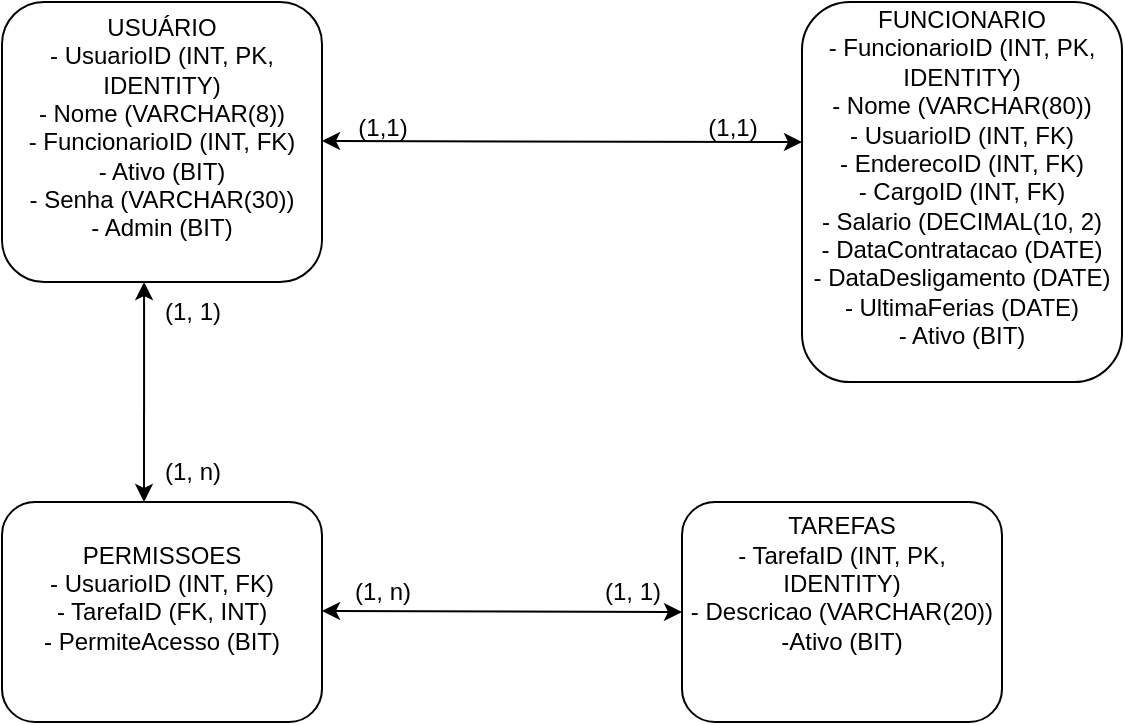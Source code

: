 <mxfile version="28.1.0" pages="2">
  <diagram id="9YwWfAKOmdKzT2YJgqhv" name="RelacionamentoBD">
    <mxGraphModel dx="864" dy="462" grid="1" gridSize="10" guides="1" tooltips="1" connect="1" arrows="1" fold="1" page="1" pageScale="1" pageWidth="827" pageHeight="1169" math="0" shadow="0">
      <root>
        <mxCell id="0" />
        <mxCell id="1" parent="0" />
        <mxCell id="9CfR109TOJqTB1w4T-Gp-1" value="USUÁRIO&lt;div&gt;- UsuarioID (INT, PK, IDENTITY)&lt;/div&gt;&lt;div&gt;- Nome (VARCHAR(8))&lt;/div&gt;&lt;div&gt;- FuncionarioID (INT, FK)&lt;/div&gt;&lt;div&gt;- Ativo (BIT)&lt;/div&gt;&lt;div&gt;- Senha (VARCHAR(30))&lt;/div&gt;&lt;div&gt;- Admin (BIT)&lt;/div&gt;&lt;div&gt;&lt;br&gt;&lt;/div&gt;" style="rounded=1;whiteSpace=wrap;html=1;align=center;" parent="1" vertex="1">
          <mxGeometry x="134" y="20" width="160" height="140" as="geometry" />
        </mxCell>
        <mxCell id="9CfR109TOJqTB1w4T-Gp-2" value="FUNCIONARIO&lt;div&gt;- FuncionarioID (INT, PK, IDENTITY)&lt;/div&gt;&lt;div&gt;- Nome (VARCHAR(80))&lt;/div&gt;&lt;div&gt;- UsuarioID (INT, FK)&lt;/div&gt;&lt;div&gt;- EnderecoID (INT, FK)&lt;/div&gt;&lt;div&gt;- CargoID (INT, FK)&lt;/div&gt;&lt;div&gt;- Salario (DECIMAL(10, 2)&lt;/div&gt;&lt;div&gt;- DataContratacao (DATE)&lt;/div&gt;&lt;div&gt;- DataDesligamento (DATE)&lt;/div&gt;&lt;div&gt;- UltimaFerias (DATE)&lt;/div&gt;&lt;div&gt;- Ativo (BIT)&lt;/div&gt;&lt;div&gt;&lt;br&gt;&lt;/div&gt;" style="rounded=1;whiteSpace=wrap;html=1;align=center;" parent="1" vertex="1">
          <mxGeometry x="534" y="20" width="160" height="190" as="geometry" />
        </mxCell>
        <mxCell id="9CfR109TOJqTB1w4T-Gp-5" value="" style="endArrow=classic;startArrow=classic;html=1;rounded=0;" parent="1" edge="1">
          <mxGeometry width="50" height="50" relative="1" as="geometry">
            <mxPoint x="294" y="89.5" as="sourcePoint" />
            <mxPoint x="534" y="90" as="targetPoint" />
          </mxGeometry>
        </mxCell>
        <mxCell id="9CfR109TOJqTB1w4T-Gp-6" value="(1,1)" style="text;html=1;align=center;verticalAlign=middle;resizable=0;points=[];autosize=1;strokeColor=none;fillColor=none;" parent="1" vertex="1">
          <mxGeometry x="299" y="68" width="50" height="30" as="geometry" />
        </mxCell>
        <mxCell id="9CfR109TOJqTB1w4T-Gp-7" value="(1,1)" style="text;html=1;align=center;verticalAlign=middle;resizable=0;points=[];autosize=1;strokeColor=none;fillColor=none;" parent="1" vertex="1">
          <mxGeometry x="474" y="68" width="50" height="30" as="geometry" />
        </mxCell>
        <mxCell id="9CfR109TOJqTB1w4T-Gp-9" value="TAREFAS&lt;div&gt;- TarefaID (INT, PK, IDENTITY)&lt;/div&gt;&lt;div&gt;- Descricao (VARCHAR(20))&lt;/div&gt;&lt;div&gt;-Ativo (BIT)&lt;/div&gt;&lt;div&gt;&lt;br&gt;&lt;/div&gt;&lt;div&gt;&lt;br&gt;&lt;/div&gt;" style="rounded=1;whiteSpace=wrap;html=1;align=center;" parent="1" vertex="1">
          <mxGeometry x="474" y="270" width="160" height="110" as="geometry" />
        </mxCell>
        <mxCell id="9CfR109TOJqTB1w4T-Gp-11" value="PERMISSOES&lt;div&gt;- UsuarioID (INT, FK)&lt;/div&gt;&lt;div&gt;- TarefaID (FK, INT)&lt;/div&gt;&lt;div&gt;- PermiteAcesso (BIT)&lt;/div&gt;&lt;div&gt;&lt;br&gt;&lt;/div&gt;" style="rounded=1;whiteSpace=wrap;html=1;align=center;" parent="1" vertex="1">
          <mxGeometry x="134" y="270" width="160" height="110" as="geometry" />
        </mxCell>
        <mxCell id="9CfR109TOJqTB1w4T-Gp-13" value="" style="endArrow=classic;startArrow=classic;html=1;rounded=0;exitX=0.444;exitY=1;exitDx=0;exitDy=0;exitPerimeter=0;" parent="1" source="9CfR109TOJqTB1w4T-Gp-1" edge="1">
          <mxGeometry width="50" height="50" relative="1" as="geometry">
            <mxPoint x="205" y="170" as="sourcePoint" />
            <mxPoint x="205" y="270" as="targetPoint" />
          </mxGeometry>
        </mxCell>
        <mxCell id="9CfR109TOJqTB1w4T-Gp-15" value="(1, 1)" style="text;html=1;align=center;verticalAlign=middle;resizable=0;points=[];autosize=1;strokeColor=none;fillColor=none;" parent="1" vertex="1">
          <mxGeometry x="204" y="160" width="50" height="30" as="geometry" />
        </mxCell>
        <mxCell id="9CfR109TOJqTB1w4T-Gp-16" value="(1, n)" style="text;html=1;align=center;verticalAlign=middle;resizable=0;points=[];autosize=1;strokeColor=none;fillColor=none;" parent="1" vertex="1">
          <mxGeometry x="204" y="240" width="50" height="30" as="geometry" />
        </mxCell>
        <mxCell id="unxmJFDM4u7gNm4IChQo-1" value="" style="endArrow=classic;startArrow=classic;html=1;rounded=0;entryX=0;entryY=0.5;entryDx=0;entryDy=0;" edge="1" parent="1" target="9CfR109TOJqTB1w4T-Gp-9">
          <mxGeometry width="50" height="50" relative="1" as="geometry">
            <mxPoint x="294" y="324.5" as="sourcePoint" />
            <mxPoint x="534" y="325" as="targetPoint" />
          </mxGeometry>
        </mxCell>
        <mxCell id="unxmJFDM4u7gNm4IChQo-2" value="(1, 1)" style="text;html=1;align=center;verticalAlign=middle;resizable=0;points=[];autosize=1;strokeColor=none;fillColor=none;" vertex="1" parent="1">
          <mxGeometry x="424" y="300" width="50" height="30" as="geometry" />
        </mxCell>
        <mxCell id="unxmJFDM4u7gNm4IChQo-3" value="(1, n)" style="text;html=1;align=center;verticalAlign=middle;resizable=0;points=[];autosize=1;strokeColor=none;fillColor=none;" vertex="1" parent="1">
          <mxGeometry x="299" y="300" width="50" height="30" as="geometry" />
        </mxCell>
      </root>
    </mxGraphModel>
  </diagram>
  <diagram name="Cadastros" id="THtiqV0UTr_5pstfo3A-">
    <mxGraphModel dx="864" dy="462" grid="1" gridSize="10" guides="1" tooltips="1" connect="1" arrows="1" fold="1" page="1" pageScale="1" pageWidth="827" pageHeight="1169" math="0" shadow="0">
      <root>
        <mxCell id="0" />
        <mxCell id="1" parent="0" />
        <mxCell id="AqxtmFDwdLZ-Pu-R4a6H-60" value="User" style="shape=umlActor;verticalLabelPosition=bottom;verticalAlign=top;html=1;outlineConnect=0;" parent="1" vertex="1">
          <mxGeometry x="30" y="32.5" width="30" height="60" as="geometry" />
        </mxCell>
        <mxCell id="AqxtmFDwdLZ-Pu-R4a6H-61" value="" style="edgeStyle=orthogonalEdgeStyle;rounded=0;orthogonalLoop=1;jettySize=auto;html=1;" parent="1" source="AqxtmFDwdLZ-Pu-R4a6H-60" target="AqxtmFDwdLZ-Pu-R4a6H-64" edge="1">
          <mxGeometry relative="1" as="geometry" />
        </mxCell>
        <mxCell id="AqxtmFDwdLZ-Pu-R4a6H-62" value="CadastrarUsuario" style="edgeLabel;html=1;align=center;verticalAlign=middle;resizable=0;points=[];" parent="AqxtmFDwdLZ-Pu-R4a6H-61" vertex="1" connectable="0">
          <mxGeometry x="-0.088" y="1" relative="1" as="geometry">
            <mxPoint as="offset" />
          </mxGeometry>
        </mxCell>
        <mxCell id="AqxtmFDwdLZ-Pu-R4a6H-63" value="InformacoesUsuario()&lt;div&gt;ValidarInformacoesUsuario()&lt;/div&gt;&lt;div&gt;PermissoesUsuario()&lt;/div&gt;&lt;div&gt;PersistirCadastroUsuario()&lt;/div&gt;" style="whiteSpace=wrap;html=1;verticalAlign=top;" parent="1" vertex="1">
          <mxGeometry x="320" y="192.5" width="170" height="70" as="geometry" />
        </mxCell>
        <mxCell id="AqxtmFDwdLZ-Pu-R4a6H-64" value="&lt;div style=&quot;line-height: 80%;&quot;&gt;VerificarPermissao&lt;/div&gt;&lt;div style=&quot;line-height: 80%;&quot;&gt;ParaCadastrar()&lt;/div&gt;" style="rhombus;html=1;verticalAlign=middle;horizontal=1;fontStyle=0;whiteSpace=wrap;flipH=1;flipV=1;perimeterSpacing=3;align=center;" parent="1" vertex="1">
          <mxGeometry x="210" y="10" width="130" height="105" as="geometry" />
        </mxCell>
        <mxCell id="AqxtmFDwdLZ-Pu-R4a6H-65" value="" style="endArrow=classic;html=1;rounded=0;" parent="1" source="AqxtmFDwdLZ-Pu-R4a6H-64" edge="1">
          <mxGeometry width="50" height="50" relative="1" as="geometry">
            <mxPoint x="300" y="182.5" as="sourcePoint" />
            <mxPoint x="190" y="192.5" as="targetPoint" />
          </mxGeometry>
        </mxCell>
        <mxCell id="AqxtmFDwdLZ-Pu-R4a6H-66" value="" style="endArrow=classic;html=1;rounded=0;" parent="1" source="AqxtmFDwdLZ-Pu-R4a6H-64" edge="1">
          <mxGeometry width="50" height="50" relative="1" as="geometry">
            <mxPoint x="371" y="112.5" as="sourcePoint" />
            <mxPoint x="360" y="192.5" as="targetPoint" />
          </mxGeometry>
        </mxCell>
        <mxCell id="AqxtmFDwdLZ-Pu-R4a6H-67" value="Tem permissão" style="edgeLabel;html=1;align=center;verticalAlign=middle;resizable=0;points=[];" parent="AqxtmFDwdLZ-Pu-R4a6H-66" vertex="1" connectable="0">
          <mxGeometry x="-0.242" y="-2" relative="1" as="geometry">
            <mxPoint x="10" y="8" as="offset" />
          </mxGeometry>
        </mxCell>
        <mxCell id="AqxtmFDwdLZ-Pu-R4a6H-68" value="Não possui&lt;div&gt;&amp;nbsp;permissão&lt;/div&gt;" style="edgeLabel;html=1;align=center;verticalAlign=middle;resizable=0;points=[];" parent="1" vertex="1" connectable="0">
          <mxGeometry x="220" y="142.5" as="geometry" />
        </mxCell>
        <mxCell id="AqxtmFDwdLZ-Pu-R4a6H-69" value="Nao permitir cadastro" style="whiteSpace=wrap;html=1;verticalAlign=top;" parent="1" vertex="1">
          <mxGeometry x="80" y="192.5" width="170" height="30" as="geometry" />
        </mxCell>
        <mxCell id="AqxtmFDwdLZ-Pu-R4a6H-70" value="User" style="shape=umlActor;verticalLabelPosition=bottom;verticalAlign=top;html=1;outlineConnect=0;" parent="1" vertex="1">
          <mxGeometry x="30" y="322.5" width="30" height="60" as="geometry" />
        </mxCell>
        <mxCell id="AqxtmFDwdLZ-Pu-R4a6H-71" value="" style="edgeStyle=orthogonalEdgeStyle;rounded=0;orthogonalLoop=1;jettySize=auto;html=1;" parent="1" source="AqxtmFDwdLZ-Pu-R4a6H-70" target="AqxtmFDwdLZ-Pu-R4a6H-74" edge="1">
          <mxGeometry relative="1" as="geometry" />
        </mxCell>
        <mxCell id="AqxtmFDwdLZ-Pu-R4a6H-72" value="CadastrarCliente" style="edgeLabel;html=1;align=center;verticalAlign=middle;resizable=0;points=[];" parent="AqxtmFDwdLZ-Pu-R4a6H-71" vertex="1" connectable="0">
          <mxGeometry x="-0.088" y="1" relative="1" as="geometry">
            <mxPoint as="offset" />
          </mxGeometry>
        </mxCell>
        <mxCell id="AqxtmFDwdLZ-Pu-R4a6H-73" value="InformacoesCliente()&lt;div&gt;ValidarInformacoesCliente()&lt;/div&gt;&lt;div&gt;PersistirCadastroCliente()&lt;/div&gt;" style="whiteSpace=wrap;html=1;verticalAlign=top;" parent="1" vertex="1">
          <mxGeometry x="320" y="482.5" width="170" height="57.5" as="geometry" />
        </mxCell>
        <mxCell id="AqxtmFDwdLZ-Pu-R4a6H-74" value="&lt;div style=&quot;line-height: 80%;&quot;&gt;VerificarPermissao&lt;/div&gt;&lt;div style=&quot;line-height: 80%;&quot;&gt;ParaCadastrar()&lt;/div&gt;" style="rhombus;html=1;verticalAlign=middle;horizontal=1;fontStyle=0;whiteSpace=wrap;flipH=1;flipV=1;perimeterSpacing=3;align=center;" parent="1" vertex="1">
          <mxGeometry x="210" y="300" width="130" height="105" as="geometry" />
        </mxCell>
        <mxCell id="AqxtmFDwdLZ-Pu-R4a6H-75" value="" style="endArrow=classic;html=1;rounded=0;" parent="1" source="AqxtmFDwdLZ-Pu-R4a6H-74" edge="1">
          <mxGeometry width="50" height="50" relative="1" as="geometry">
            <mxPoint x="300" y="472.5" as="sourcePoint" />
            <mxPoint x="190" y="482.5" as="targetPoint" />
          </mxGeometry>
        </mxCell>
        <mxCell id="AqxtmFDwdLZ-Pu-R4a6H-76" value="" style="endArrow=classic;html=1;rounded=0;" parent="1" source="AqxtmFDwdLZ-Pu-R4a6H-74" edge="1">
          <mxGeometry width="50" height="50" relative="1" as="geometry">
            <mxPoint x="371" y="402.5" as="sourcePoint" />
            <mxPoint x="360" y="482.5" as="targetPoint" />
          </mxGeometry>
        </mxCell>
        <mxCell id="AqxtmFDwdLZ-Pu-R4a6H-77" value="Tem permissão" style="edgeLabel;html=1;align=center;verticalAlign=middle;resizable=0;points=[];" parent="AqxtmFDwdLZ-Pu-R4a6H-76" vertex="1" connectable="0">
          <mxGeometry x="-0.242" y="-2" relative="1" as="geometry">
            <mxPoint x="10" y="8" as="offset" />
          </mxGeometry>
        </mxCell>
        <mxCell id="AqxtmFDwdLZ-Pu-R4a6H-78" value="Não possui&lt;div&gt;&amp;nbsp;permissão&lt;/div&gt;" style="edgeLabel;html=1;align=center;verticalAlign=middle;resizable=0;points=[];" parent="1" vertex="1" connectable="0">
          <mxGeometry x="220" y="432.5" as="geometry" />
        </mxCell>
        <mxCell id="AqxtmFDwdLZ-Pu-R4a6H-79" value="Nao permitir cadastro" style="whiteSpace=wrap;html=1;verticalAlign=top;" parent="1" vertex="1">
          <mxGeometry x="80" y="482.5" width="170" height="30" as="geometry" />
        </mxCell>
        <mxCell id="AqxtmFDwdLZ-Pu-R4a6H-80" value="User" style="shape=umlActor;verticalLabelPosition=bottom;verticalAlign=top;html=1;outlineConnect=0;" parent="1" vertex="1">
          <mxGeometry x="30" y="632.5" width="30" height="60" as="geometry" />
        </mxCell>
        <mxCell id="AqxtmFDwdLZ-Pu-R4a6H-81" value="" style="edgeStyle=orthogonalEdgeStyle;rounded=0;orthogonalLoop=1;jettySize=auto;html=1;" parent="1" source="AqxtmFDwdLZ-Pu-R4a6H-80" target="AqxtmFDwdLZ-Pu-R4a6H-84" edge="1">
          <mxGeometry relative="1" as="geometry" />
        </mxCell>
        <mxCell id="AqxtmFDwdLZ-Pu-R4a6H-82" value="CadastrarTipoProduto" style="edgeLabel;html=1;align=center;verticalAlign=middle;resizable=0;points=[];" parent="AqxtmFDwdLZ-Pu-R4a6H-81" vertex="1" connectable="0">
          <mxGeometry x="-0.088" y="1" relative="1" as="geometry">
            <mxPoint as="offset" />
          </mxGeometry>
        </mxCell>
        <mxCell id="AqxtmFDwdLZ-Pu-R4a6H-83" value="InformacoesProduto()&lt;div&gt;ValidarInformacoesProduto()&lt;/div&gt;&lt;div&gt;PersistirCadastroProduto()&lt;/div&gt;" style="whiteSpace=wrap;html=1;verticalAlign=top;" parent="1" vertex="1">
          <mxGeometry x="320" y="792.5" width="170" height="57.5" as="geometry" />
        </mxCell>
        <mxCell id="AqxtmFDwdLZ-Pu-R4a6H-84" value="&lt;div style=&quot;line-height: 80%;&quot;&gt;VerificarPermissao&lt;/div&gt;&lt;div style=&quot;line-height: 80%;&quot;&gt;ParaCadastrar()&lt;/div&gt;" style="rhombus;html=1;verticalAlign=middle;horizontal=1;fontStyle=0;whiteSpace=wrap;flipH=1;flipV=1;perimeterSpacing=3;align=center;" parent="1" vertex="1">
          <mxGeometry x="210" y="610" width="130" height="105" as="geometry" />
        </mxCell>
        <mxCell id="AqxtmFDwdLZ-Pu-R4a6H-85" value="" style="endArrow=classic;html=1;rounded=0;" parent="1" source="AqxtmFDwdLZ-Pu-R4a6H-84" edge="1">
          <mxGeometry width="50" height="50" relative="1" as="geometry">
            <mxPoint x="300" y="782.5" as="sourcePoint" />
            <mxPoint x="190" y="792.5" as="targetPoint" />
          </mxGeometry>
        </mxCell>
        <mxCell id="AqxtmFDwdLZ-Pu-R4a6H-86" value="" style="endArrow=classic;html=1;rounded=0;" parent="1" source="AqxtmFDwdLZ-Pu-R4a6H-84" edge="1">
          <mxGeometry width="50" height="50" relative="1" as="geometry">
            <mxPoint x="371" y="712.5" as="sourcePoint" />
            <mxPoint x="360" y="792.5" as="targetPoint" />
          </mxGeometry>
        </mxCell>
        <mxCell id="AqxtmFDwdLZ-Pu-R4a6H-87" value="Tem permissão" style="edgeLabel;html=1;align=center;verticalAlign=middle;resizable=0;points=[];" parent="AqxtmFDwdLZ-Pu-R4a6H-86" vertex="1" connectable="0">
          <mxGeometry x="-0.242" y="-2" relative="1" as="geometry">
            <mxPoint x="10" y="8" as="offset" />
          </mxGeometry>
        </mxCell>
        <mxCell id="AqxtmFDwdLZ-Pu-R4a6H-88" value="Não possui&lt;div&gt;&amp;nbsp;permissão&lt;/div&gt;" style="edgeLabel;html=1;align=center;verticalAlign=middle;resizable=0;points=[];" parent="1" vertex="1" connectable="0">
          <mxGeometry x="220" y="742.5" as="geometry" />
        </mxCell>
        <mxCell id="AqxtmFDwdLZ-Pu-R4a6H-89" value="Nao permitir cadastro" style="whiteSpace=wrap;html=1;verticalAlign=top;" parent="1" vertex="1">
          <mxGeometry x="80" y="792.5" width="170" height="30" as="geometry" />
        </mxCell>
        <mxCell id="EJfx77UWZuIIdqiZY_bS-1" value="User" style="shape=umlActor;verticalLabelPosition=bottom;verticalAlign=top;html=1;outlineConnect=0;" vertex="1" parent="1">
          <mxGeometry x="30" y="912.5" width="30" height="60" as="geometry" />
        </mxCell>
        <mxCell id="EJfx77UWZuIIdqiZY_bS-2" value="" style="edgeStyle=orthogonalEdgeStyle;rounded=0;orthogonalLoop=1;jettySize=auto;html=1;" edge="1" parent="1" source="EJfx77UWZuIIdqiZY_bS-1" target="EJfx77UWZuIIdqiZY_bS-5">
          <mxGeometry relative="1" as="geometry" />
        </mxCell>
        <mxCell id="EJfx77UWZuIIdqiZY_bS-3" value="CadastrarTarefas" style="edgeLabel;html=1;align=center;verticalAlign=middle;resizable=0;points=[];" vertex="1" connectable="0" parent="EJfx77UWZuIIdqiZY_bS-2">
          <mxGeometry x="-0.088" y="1" relative="1" as="geometry">
            <mxPoint as="offset" />
          </mxGeometry>
        </mxCell>
        <mxCell id="EJfx77UWZuIIdqiZY_bS-4" value="InformacoesTarefa()&lt;div&gt;ValidarInformacoesTarefa()&lt;/div&gt;&lt;div&gt;PersistirCadastroTarefa()&lt;/div&gt;" style="whiteSpace=wrap;html=1;verticalAlign=top;" vertex="1" parent="1">
          <mxGeometry x="320" y="1072.5" width="170" height="57.5" as="geometry" />
        </mxCell>
        <mxCell id="EJfx77UWZuIIdqiZY_bS-5" value="&lt;div style=&quot;line-height: 80%;&quot;&gt;VerificarPermissao&lt;/div&gt;&lt;div style=&quot;line-height: 80%;&quot;&gt;ParaCadastrar()&lt;/div&gt;" style="rhombus;html=1;verticalAlign=middle;horizontal=1;fontStyle=0;whiteSpace=wrap;flipH=1;flipV=1;perimeterSpacing=3;align=center;" vertex="1" parent="1">
          <mxGeometry x="210" y="890" width="130" height="105" as="geometry" />
        </mxCell>
        <mxCell id="EJfx77UWZuIIdqiZY_bS-6" value="" style="endArrow=classic;html=1;rounded=0;" edge="1" parent="1" source="EJfx77UWZuIIdqiZY_bS-5">
          <mxGeometry width="50" height="50" relative="1" as="geometry">
            <mxPoint x="300" y="1062.5" as="sourcePoint" />
            <mxPoint x="190" y="1072.5" as="targetPoint" />
          </mxGeometry>
        </mxCell>
        <mxCell id="EJfx77UWZuIIdqiZY_bS-7" value="" style="endArrow=classic;html=1;rounded=0;" edge="1" parent="1" source="EJfx77UWZuIIdqiZY_bS-5">
          <mxGeometry width="50" height="50" relative="1" as="geometry">
            <mxPoint x="371" y="992.5" as="sourcePoint" />
            <mxPoint x="360" y="1072.5" as="targetPoint" />
          </mxGeometry>
        </mxCell>
        <mxCell id="EJfx77UWZuIIdqiZY_bS-8" value="Tem permissão" style="edgeLabel;html=1;align=center;verticalAlign=middle;resizable=0;points=[];" vertex="1" connectable="0" parent="EJfx77UWZuIIdqiZY_bS-7">
          <mxGeometry x="-0.242" y="-2" relative="1" as="geometry">
            <mxPoint x="10" y="8" as="offset" />
          </mxGeometry>
        </mxCell>
        <mxCell id="EJfx77UWZuIIdqiZY_bS-9" value="Não possui&lt;div&gt;&amp;nbsp;permissão&lt;/div&gt;" style="edgeLabel;html=1;align=center;verticalAlign=middle;resizable=0;points=[];" vertex="1" connectable="0" parent="1">
          <mxGeometry x="220" y="1022.5" as="geometry" />
        </mxCell>
        <mxCell id="EJfx77UWZuIIdqiZY_bS-10" value="Nao permitir cadastro" style="whiteSpace=wrap;html=1;verticalAlign=top;" vertex="1" parent="1">
          <mxGeometry x="80" y="1072.5" width="170" height="30" as="geometry" />
        </mxCell>
      </root>
    </mxGraphModel>
  </diagram>
</mxfile>
